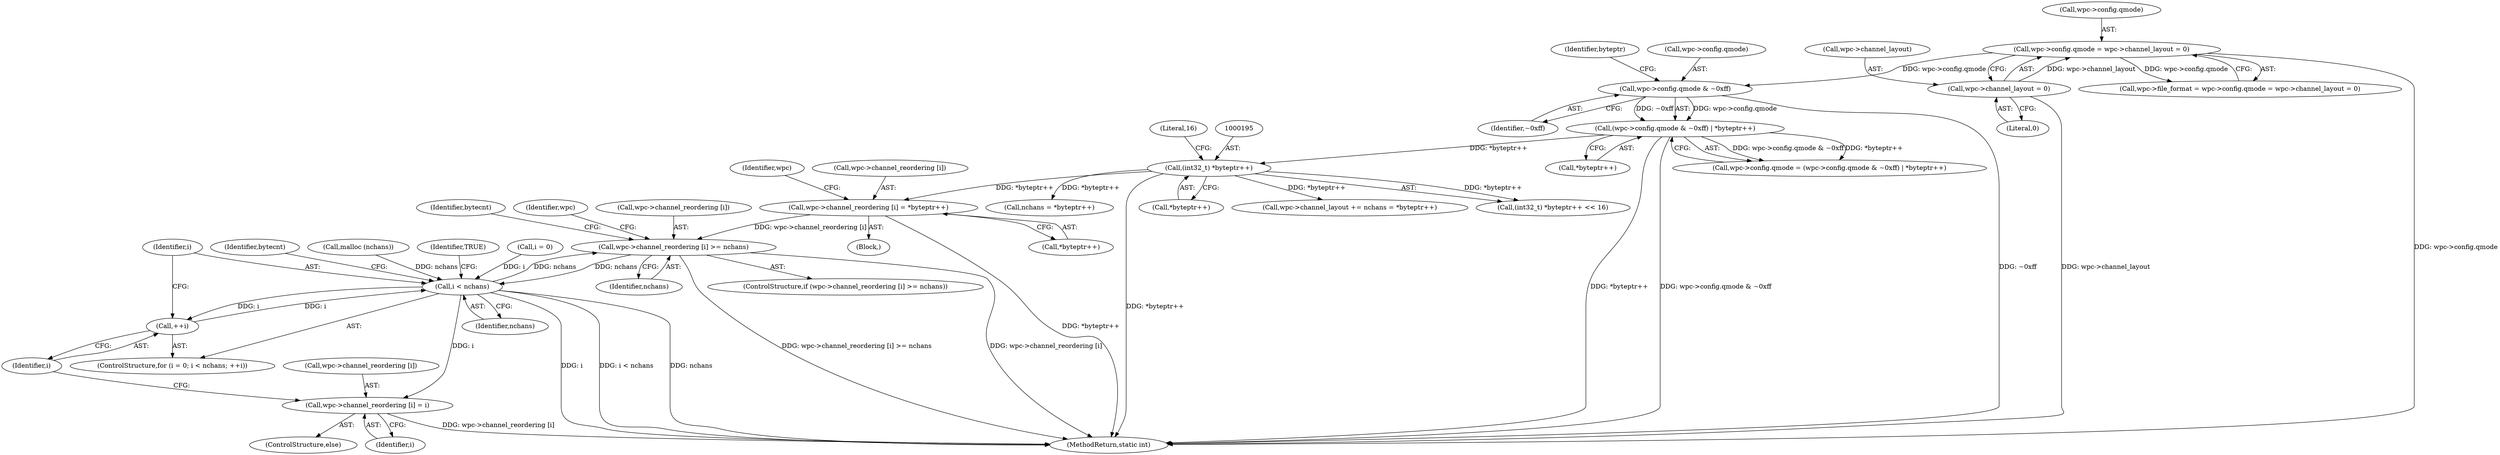digraph "0_WavPack_4bc05fc490b66ef2d45b1de26abf1455b486b0dc@array" {
"1000248" [label="(Call,wpc->channel_reordering [i] = *byteptr++)"];
"1000194" [label="(Call,(int32_t) *byteptr++)"];
"1000170" [label="(Call,(wpc->config.qmode & ~0xff) | *byteptr++)"];
"1000171" [label="(Call,wpc->config.qmode & ~0xff)"];
"1000127" [label="(Call,wpc->config.qmode = wpc->channel_layout = 0)"];
"1000133" [label="(Call,wpc->channel_layout = 0)"];
"1000258" [label="(Call,wpc->channel_reordering [i] >= nchans)"];
"1000240" [label="(Call,i < nchans)"];
"1000243" [label="(Call,++i)"];
"1000275" [label="(Call,wpc->channel_reordering [i] = i)"];
"1000205" [label="(Call,wpc->channel_layout += nchans = *byteptr++)"];
"1000128" [label="(Call,wpc->config.qmode)"];
"1000268" [label="(Identifier,wpc)"];
"1000246" [label="(Identifier,bytecnt)"];
"1000254" [label="(Call,*byteptr++)"];
"1000274" [label="(ControlStructure,else)"];
"1000261" [label="(Identifier,wpc)"];
"1000193" [label="(Call,(int32_t) *byteptr++ << 16)"];
"1000275" [label="(Call,wpc->channel_reordering [i] = i)"];
"1000229" [label="(Call,malloc (nchans))"];
"1000249" [label="(Call,wpc->channel_reordering [i])"];
"1000196" [label="(Call,*byteptr++)"];
"1000236" [label="(ControlStructure,for (i = 0; i < nchans; ++i))"];
"1000294" [label="(MethodReturn,static int)"];
"1000293" [label="(Identifier,TRUE)"];
"1000170" [label="(Call,(wpc->config.qmode & ~0xff) | *byteptr++)"];
"1000171" [label="(Call,wpc->config.qmode & ~0xff)"];
"1000237" [label="(Call,i = 0)"];
"1000241" [label="(Identifier,i)"];
"1000257" [label="(ControlStructure,if (wpc->channel_reordering [i] >= nchans))"];
"1000209" [label="(Call,nchans = *byteptr++)"];
"1000259" [label="(Call,wpc->channel_reordering [i])"];
"1000178" [label="(Call,*byteptr++)"];
"1000180" [label="(Identifier,byteptr)"];
"1000240" [label="(Call,i < nchans)"];
"1000244" [label="(Identifier,i)"];
"1000177" [label="(Identifier,~0xff)"];
"1000243" [label="(Call,++i)"];
"1000281" [label="(Identifier,i)"];
"1000276" [label="(Call,wpc->channel_reordering [i])"];
"1000242" [label="(Identifier,nchans)"];
"1000248" [label="(Call,wpc->channel_reordering [i] = *byteptr++)"];
"1000164" [label="(Call,wpc->config.qmode = (wpc->config.qmode & ~0xff) | *byteptr++)"];
"1000137" [label="(Literal,0)"];
"1000264" [label="(Identifier,nchans)"];
"1000258" [label="(Call,wpc->channel_reordering [i] >= nchans)"];
"1000127" [label="(Call,wpc->config.qmode = wpc->channel_layout = 0)"];
"1000199" [label="(Literal,16)"];
"1000194" [label="(Call,(int32_t) *byteptr++)"];
"1000273" [label="(Identifier,bytecnt)"];
"1000247" [label="(Block,)"];
"1000123" [label="(Call,wpc->file_format = wpc->config.qmode = wpc->channel_layout = 0)"];
"1000133" [label="(Call,wpc->channel_layout = 0)"];
"1000134" [label="(Call,wpc->channel_layout)"];
"1000172" [label="(Call,wpc->config.qmode)"];
"1000248" -> "1000247"  [label="AST: "];
"1000248" -> "1000254"  [label="CFG: "];
"1000249" -> "1000248"  [label="AST: "];
"1000254" -> "1000248"  [label="AST: "];
"1000261" -> "1000248"  [label="CFG: "];
"1000248" -> "1000294"  [label="DDG: *byteptr++"];
"1000194" -> "1000248"  [label="DDG: *byteptr++"];
"1000248" -> "1000258"  [label="DDG: wpc->channel_reordering [i]"];
"1000194" -> "1000193"  [label="AST: "];
"1000194" -> "1000196"  [label="CFG: "];
"1000195" -> "1000194"  [label="AST: "];
"1000196" -> "1000194"  [label="AST: "];
"1000199" -> "1000194"  [label="CFG: "];
"1000194" -> "1000294"  [label="DDG: *byteptr++"];
"1000194" -> "1000193"  [label="DDG: *byteptr++"];
"1000170" -> "1000194"  [label="DDG: *byteptr++"];
"1000194" -> "1000205"  [label="DDG: *byteptr++"];
"1000194" -> "1000209"  [label="DDG: *byteptr++"];
"1000170" -> "1000164"  [label="AST: "];
"1000170" -> "1000178"  [label="CFG: "];
"1000171" -> "1000170"  [label="AST: "];
"1000178" -> "1000170"  [label="AST: "];
"1000164" -> "1000170"  [label="CFG: "];
"1000170" -> "1000294"  [label="DDG: *byteptr++"];
"1000170" -> "1000294"  [label="DDG: wpc->config.qmode & ~0xff"];
"1000170" -> "1000164"  [label="DDG: wpc->config.qmode & ~0xff"];
"1000170" -> "1000164"  [label="DDG: *byteptr++"];
"1000171" -> "1000170"  [label="DDG: wpc->config.qmode"];
"1000171" -> "1000170"  [label="DDG: ~0xff"];
"1000171" -> "1000177"  [label="CFG: "];
"1000172" -> "1000171"  [label="AST: "];
"1000177" -> "1000171"  [label="AST: "];
"1000180" -> "1000171"  [label="CFG: "];
"1000171" -> "1000294"  [label="DDG: ~0xff"];
"1000127" -> "1000171"  [label="DDG: wpc->config.qmode"];
"1000127" -> "1000123"  [label="AST: "];
"1000127" -> "1000133"  [label="CFG: "];
"1000128" -> "1000127"  [label="AST: "];
"1000133" -> "1000127"  [label="AST: "];
"1000123" -> "1000127"  [label="CFG: "];
"1000127" -> "1000294"  [label="DDG: wpc->config.qmode"];
"1000127" -> "1000123"  [label="DDG: wpc->config.qmode"];
"1000133" -> "1000127"  [label="DDG: wpc->channel_layout"];
"1000133" -> "1000137"  [label="CFG: "];
"1000134" -> "1000133"  [label="AST: "];
"1000137" -> "1000133"  [label="AST: "];
"1000133" -> "1000294"  [label="DDG: wpc->channel_layout"];
"1000258" -> "1000257"  [label="AST: "];
"1000258" -> "1000264"  [label="CFG: "];
"1000259" -> "1000258"  [label="AST: "];
"1000264" -> "1000258"  [label="AST: "];
"1000268" -> "1000258"  [label="CFG: "];
"1000273" -> "1000258"  [label="CFG: "];
"1000258" -> "1000294"  [label="DDG: wpc->channel_reordering [i]"];
"1000258" -> "1000294"  [label="DDG: wpc->channel_reordering [i] >= nchans"];
"1000258" -> "1000240"  [label="DDG: nchans"];
"1000240" -> "1000258"  [label="DDG: nchans"];
"1000240" -> "1000236"  [label="AST: "];
"1000240" -> "1000242"  [label="CFG: "];
"1000241" -> "1000240"  [label="AST: "];
"1000242" -> "1000240"  [label="AST: "];
"1000246" -> "1000240"  [label="CFG: "];
"1000293" -> "1000240"  [label="CFG: "];
"1000240" -> "1000294"  [label="DDG: i < nchans"];
"1000240" -> "1000294"  [label="DDG: nchans"];
"1000240" -> "1000294"  [label="DDG: i"];
"1000237" -> "1000240"  [label="DDG: i"];
"1000243" -> "1000240"  [label="DDG: i"];
"1000229" -> "1000240"  [label="DDG: nchans"];
"1000240" -> "1000243"  [label="DDG: i"];
"1000240" -> "1000275"  [label="DDG: i"];
"1000243" -> "1000236"  [label="AST: "];
"1000243" -> "1000244"  [label="CFG: "];
"1000244" -> "1000243"  [label="AST: "];
"1000241" -> "1000243"  [label="CFG: "];
"1000275" -> "1000274"  [label="AST: "];
"1000275" -> "1000281"  [label="CFG: "];
"1000276" -> "1000275"  [label="AST: "];
"1000281" -> "1000275"  [label="AST: "];
"1000244" -> "1000275"  [label="CFG: "];
"1000275" -> "1000294"  [label="DDG: wpc->channel_reordering [i]"];
}
